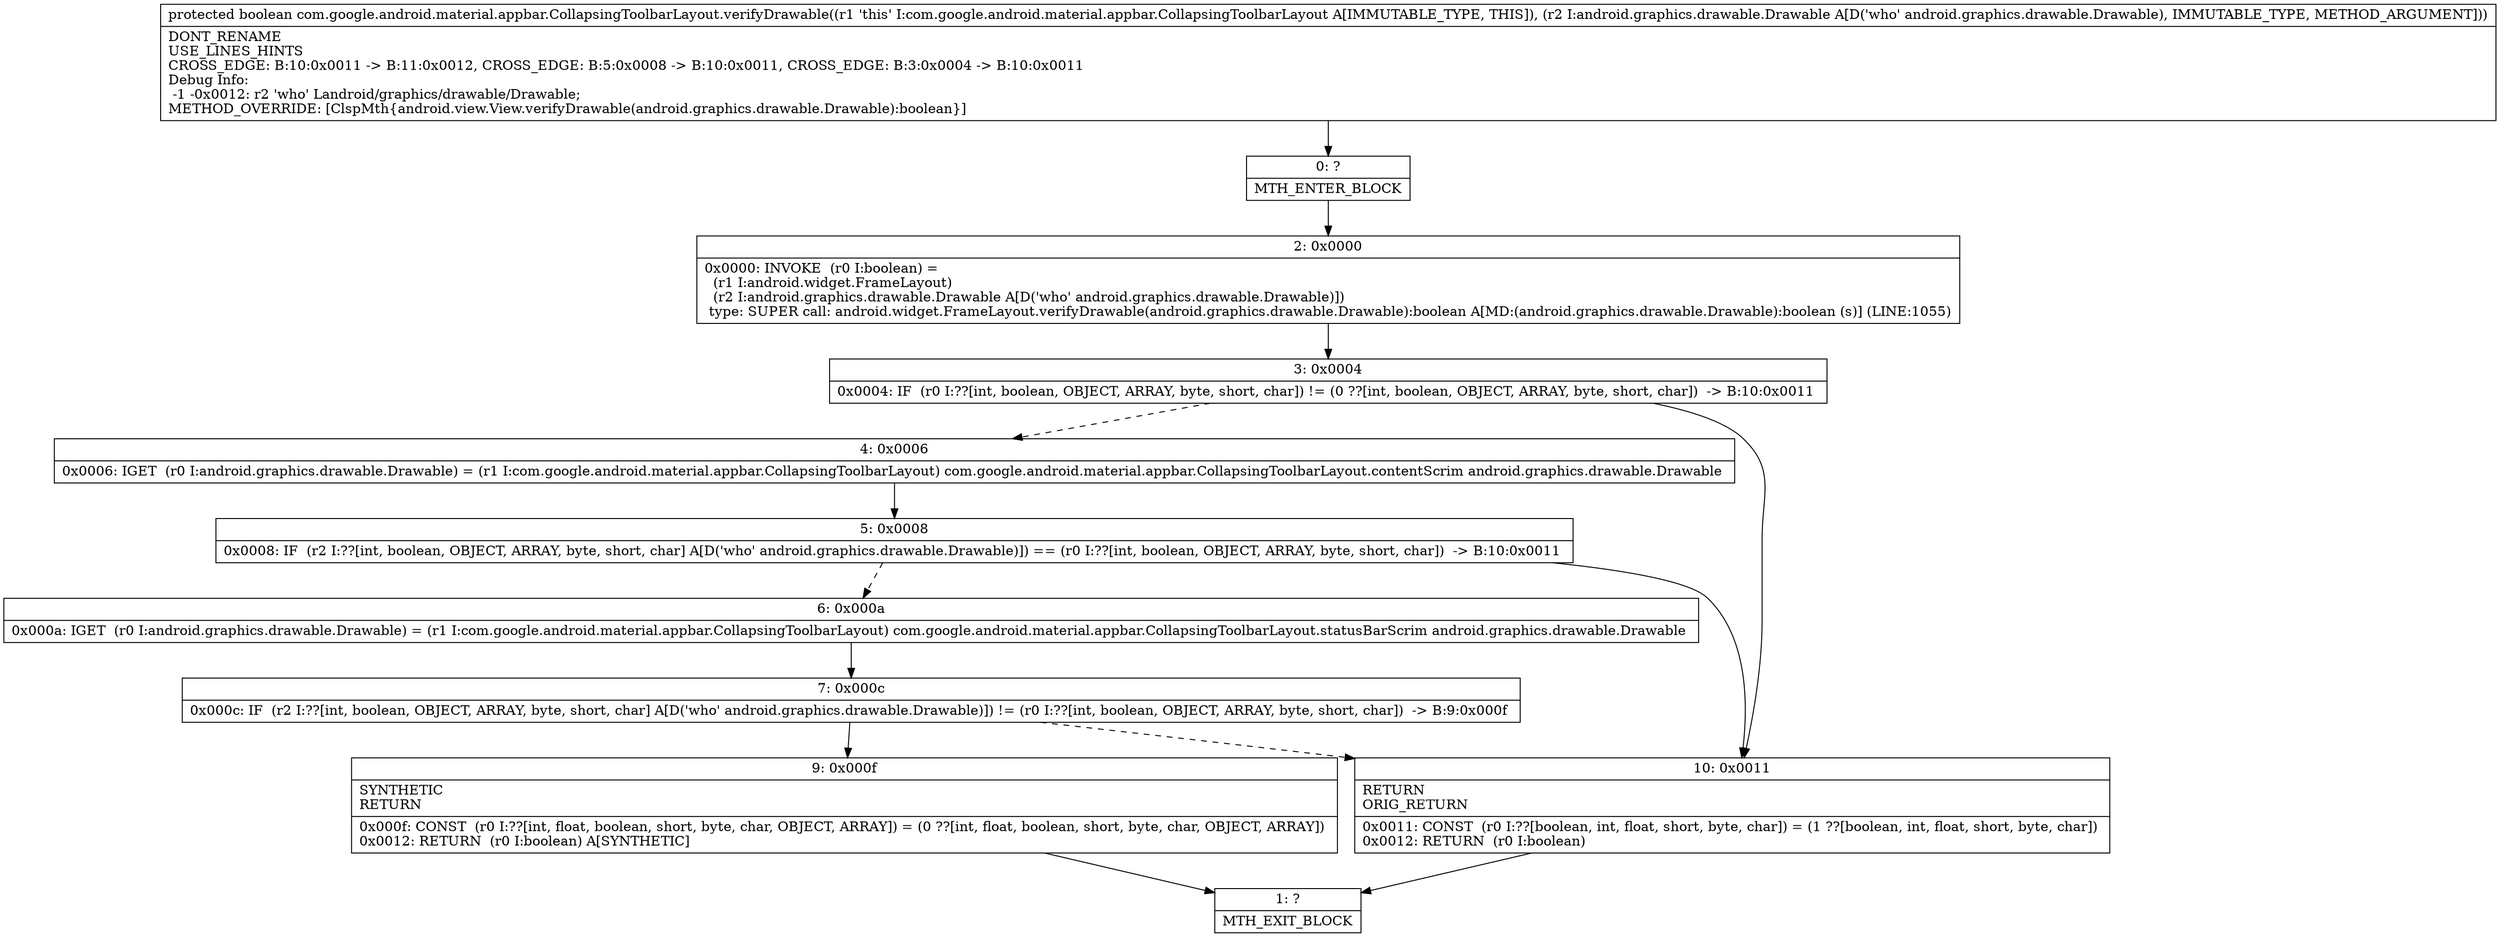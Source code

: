 digraph "CFG forcom.google.android.material.appbar.CollapsingToolbarLayout.verifyDrawable(Landroid\/graphics\/drawable\/Drawable;)Z" {
Node_0 [shape=record,label="{0\:\ ?|MTH_ENTER_BLOCK\l}"];
Node_2 [shape=record,label="{2\:\ 0x0000|0x0000: INVOKE  (r0 I:boolean) = \l  (r1 I:android.widget.FrameLayout)\l  (r2 I:android.graphics.drawable.Drawable A[D('who' android.graphics.drawable.Drawable)])\l type: SUPER call: android.widget.FrameLayout.verifyDrawable(android.graphics.drawable.Drawable):boolean A[MD:(android.graphics.drawable.Drawable):boolean (s)] (LINE:1055)\l}"];
Node_3 [shape=record,label="{3\:\ 0x0004|0x0004: IF  (r0 I:??[int, boolean, OBJECT, ARRAY, byte, short, char]) != (0 ??[int, boolean, OBJECT, ARRAY, byte, short, char])  \-\> B:10:0x0011 \l}"];
Node_4 [shape=record,label="{4\:\ 0x0006|0x0006: IGET  (r0 I:android.graphics.drawable.Drawable) = (r1 I:com.google.android.material.appbar.CollapsingToolbarLayout) com.google.android.material.appbar.CollapsingToolbarLayout.contentScrim android.graphics.drawable.Drawable \l}"];
Node_5 [shape=record,label="{5\:\ 0x0008|0x0008: IF  (r2 I:??[int, boolean, OBJECT, ARRAY, byte, short, char] A[D('who' android.graphics.drawable.Drawable)]) == (r0 I:??[int, boolean, OBJECT, ARRAY, byte, short, char])  \-\> B:10:0x0011 \l}"];
Node_6 [shape=record,label="{6\:\ 0x000a|0x000a: IGET  (r0 I:android.graphics.drawable.Drawable) = (r1 I:com.google.android.material.appbar.CollapsingToolbarLayout) com.google.android.material.appbar.CollapsingToolbarLayout.statusBarScrim android.graphics.drawable.Drawable \l}"];
Node_7 [shape=record,label="{7\:\ 0x000c|0x000c: IF  (r2 I:??[int, boolean, OBJECT, ARRAY, byte, short, char] A[D('who' android.graphics.drawable.Drawable)]) != (r0 I:??[int, boolean, OBJECT, ARRAY, byte, short, char])  \-\> B:9:0x000f \l}"];
Node_9 [shape=record,label="{9\:\ 0x000f|SYNTHETIC\lRETURN\l|0x000f: CONST  (r0 I:??[int, float, boolean, short, byte, char, OBJECT, ARRAY]) = (0 ??[int, float, boolean, short, byte, char, OBJECT, ARRAY]) \l0x0012: RETURN  (r0 I:boolean) A[SYNTHETIC]\l}"];
Node_1 [shape=record,label="{1\:\ ?|MTH_EXIT_BLOCK\l}"];
Node_10 [shape=record,label="{10\:\ 0x0011|RETURN\lORIG_RETURN\l|0x0011: CONST  (r0 I:??[boolean, int, float, short, byte, char]) = (1 ??[boolean, int, float, short, byte, char]) \l0x0012: RETURN  (r0 I:boolean) \l}"];
MethodNode[shape=record,label="{protected boolean com.google.android.material.appbar.CollapsingToolbarLayout.verifyDrawable((r1 'this' I:com.google.android.material.appbar.CollapsingToolbarLayout A[IMMUTABLE_TYPE, THIS]), (r2 I:android.graphics.drawable.Drawable A[D('who' android.graphics.drawable.Drawable), IMMUTABLE_TYPE, METHOD_ARGUMENT]))  | DONT_RENAME\lUSE_LINES_HINTS\lCROSS_EDGE: B:10:0x0011 \-\> B:11:0x0012, CROSS_EDGE: B:5:0x0008 \-\> B:10:0x0011, CROSS_EDGE: B:3:0x0004 \-\> B:10:0x0011\lDebug Info:\l  \-1 \-0x0012: r2 'who' Landroid\/graphics\/drawable\/Drawable;\lMETHOD_OVERRIDE: [ClspMth\{android.view.View.verifyDrawable(android.graphics.drawable.Drawable):boolean\}]\l}"];
MethodNode -> Node_0;Node_0 -> Node_2;
Node_2 -> Node_3;
Node_3 -> Node_4[style=dashed];
Node_3 -> Node_10;
Node_4 -> Node_5;
Node_5 -> Node_6[style=dashed];
Node_5 -> Node_10;
Node_6 -> Node_7;
Node_7 -> Node_9;
Node_7 -> Node_10[style=dashed];
Node_9 -> Node_1;
Node_10 -> Node_1;
}

